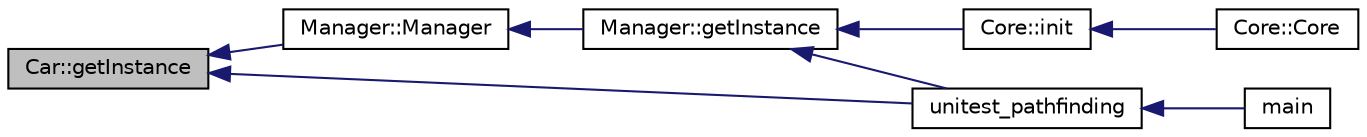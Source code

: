digraph "Car::getInstance"
{
  edge [fontname="Helvetica",fontsize="10",labelfontname="Helvetica",labelfontsize="10"];
  node [fontname="Helvetica",fontsize="10",shape=record];
  rankdir="LR";
  Node1 [label="Car::getInstance",height=0.2,width=0.4,color="black", fillcolor="grey75", style="filled" fontcolor="black"];
  Node1 -> Node2 [dir="back",color="midnightblue",fontsize="10",style="solid",fontname="Helvetica"];
  Node2 [label="Manager::Manager",height=0.2,width=0.4,color="black", fillcolor="white", style="filled",URL="$class_manager.html#a1658ff9f18e38ccd9cb8b0b371b9c20b"];
  Node2 -> Node3 [dir="back",color="midnightblue",fontsize="10",style="solid",fontname="Helvetica"];
  Node3 [label="Manager::getInstance",height=0.2,width=0.4,color="black", fillcolor="white", style="filled",URL="$class_manager.html#a5d783bd86e9be93235898a46de80847f"];
  Node3 -> Node4 [dir="back",color="midnightblue",fontsize="10",style="solid",fontname="Helvetica"];
  Node4 [label="Core::init",height=0.2,width=0.4,color="black", fillcolor="white", style="filled",URL="$class_core.html#a2ad48b714f575d3f3c25c80ffa72afad"];
  Node4 -> Node5 [dir="back",color="midnightblue",fontsize="10",style="solid",fontname="Helvetica"];
  Node5 [label="Core::Core",height=0.2,width=0.4,color="black", fillcolor="white", style="filled",URL="$class_core.html#a14e63188e0aa7c4a6f72d5501384d1f9"];
  Node3 -> Node6 [dir="back",color="midnightblue",fontsize="10",style="solid",fontname="Helvetica"];
  Node6 [label="unitest_pathfinding",height=0.2,width=0.4,color="black", fillcolor="white", style="filled",URL="$unitest_8cpp.html#a8fe7cee2b1a0e3b6c36ff74b48615626"];
  Node6 -> Node7 [dir="back",color="midnightblue",fontsize="10",style="solid",fontname="Helvetica"];
  Node7 [label="main",height=0.2,width=0.4,color="black", fillcolor="white", style="filled",URL="$unitest_8cpp.html#a0ddf1224851353fc92bfbff6f499fa97"];
  Node1 -> Node6 [dir="back",color="midnightblue",fontsize="10",style="solid",fontname="Helvetica"];
}
